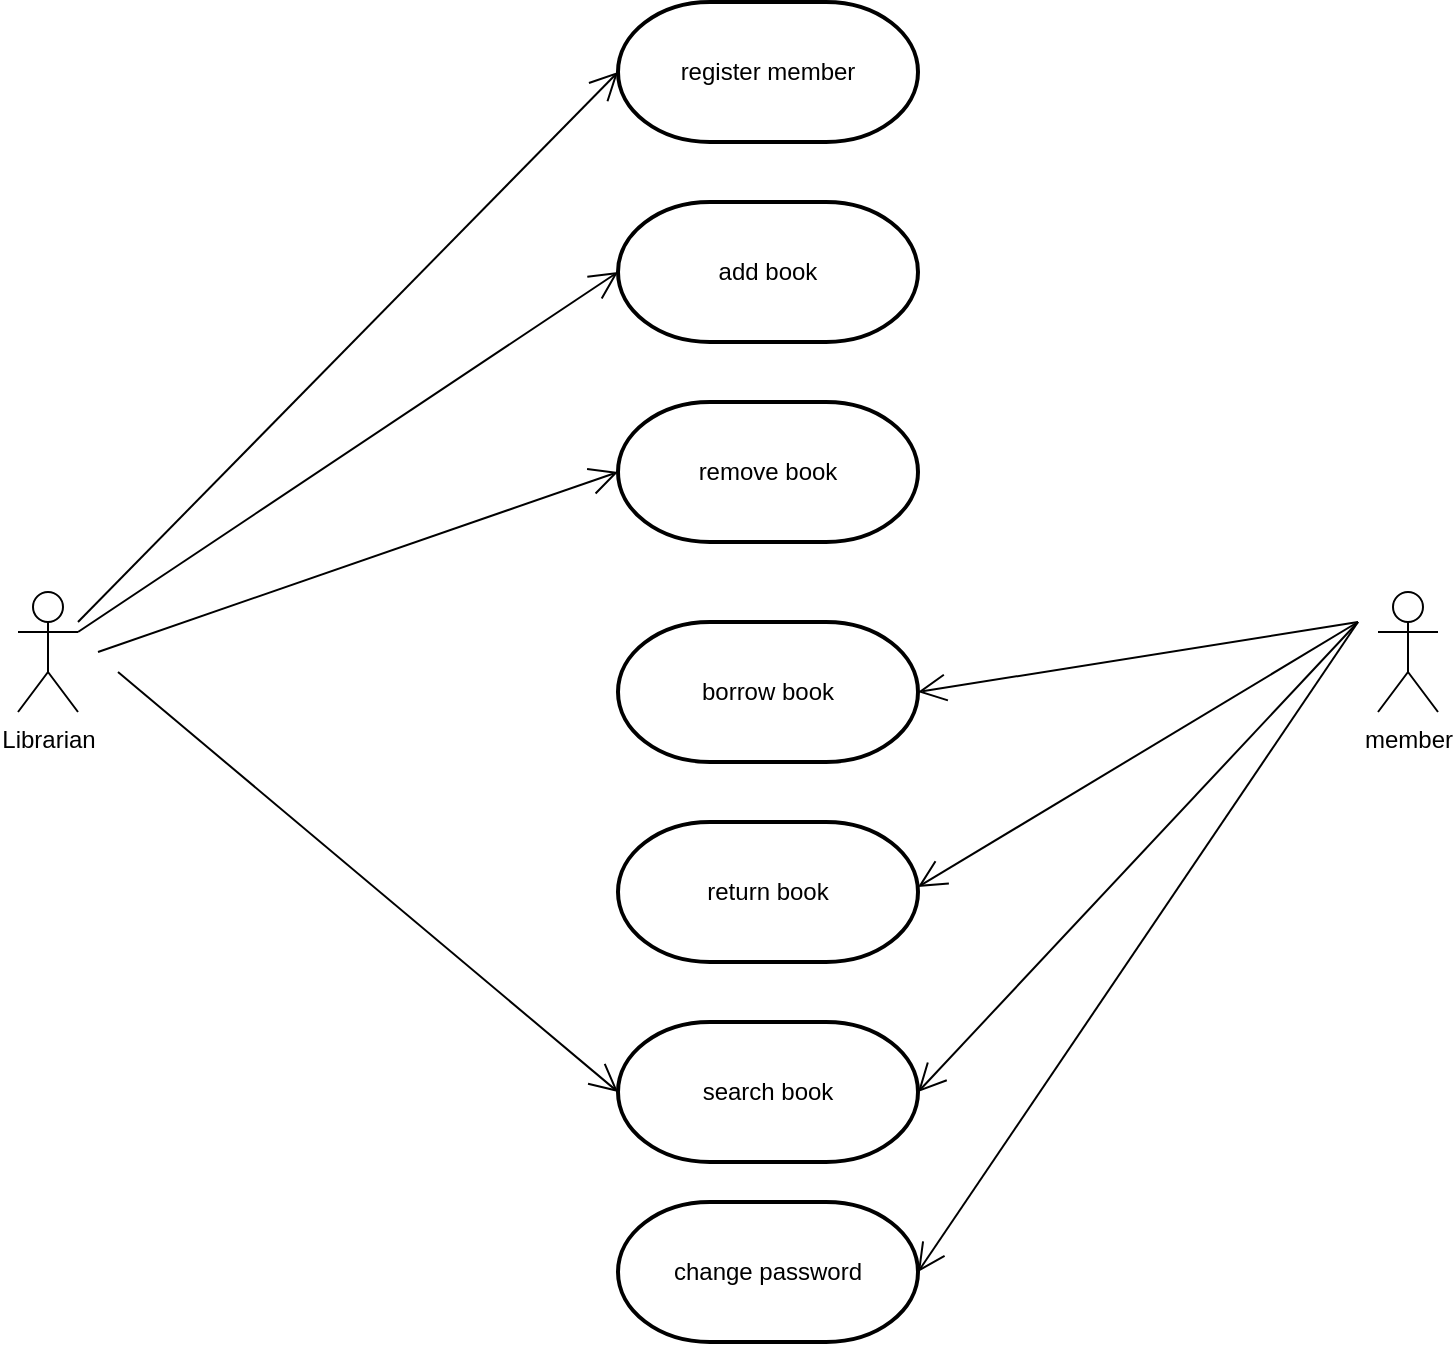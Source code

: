 <mxfile version="26.2.14">
  <diagram name="Page-1" id="l8pNuwBs22VM2I82LbwA">
    <mxGraphModel dx="1389" dy="749" grid="1" gridSize="10" guides="1" tooltips="1" connect="1" arrows="1" fold="1" page="1" pageScale="1" pageWidth="827" pageHeight="1169" math="0" shadow="0">
      <root>
        <mxCell id="0" />
        <mxCell id="1" parent="0" />
        <mxCell id="ZUo21Kr1LNjUbLelsrgs-1" value="Librarian" style="shape=umlActor;verticalLabelPosition=bottom;verticalAlign=top;html=1;outlineConnect=0;" parent="1" vertex="1">
          <mxGeometry x="50" y="555" width="30" height="60" as="geometry" />
        </mxCell>
        <mxCell id="ZUo21Kr1LNjUbLelsrgs-2" value="member" style="shape=umlActor;verticalLabelPosition=bottom;verticalAlign=top;html=1;outlineConnect=0;" parent="1" vertex="1">
          <mxGeometry x="730" y="555" width="30" height="60" as="geometry" />
        </mxCell>
        <mxCell id="ZUo21Kr1LNjUbLelsrgs-5" value="register member" style="strokeWidth=2;html=1;shape=mxgraph.flowchart.terminator;whiteSpace=wrap;" parent="1" vertex="1">
          <mxGeometry x="350" y="260" width="150" height="70" as="geometry" />
        </mxCell>
        <mxCell id="ZUo21Kr1LNjUbLelsrgs-6" value="add book&lt;span style=&quot;color: rgba(0, 0, 0, 0); font-family: monospace; font-size: 0px; text-align: start; text-wrap-mode: nowrap;&quot;&gt;%3CmxGraphModel%3E%3Croot%3E%3CmxCell%20id%3D%220%22%2F%3E%3CmxCell%20id%3D%221%22%20parent%3D%220%22%2F%3E%3CmxCell%20id%3D%222%22%20value%3D%22register%20member%22%20style%3D%22strokeWidth%3D2%3Bhtml%3D1%3Bshape%3Dmxgraph.flowchart.terminator%3BwhiteSpace%3Dwrap%3B%22%20vertex%3D%221%22%20parent%3D%221%22%3E%3CmxGeometry%20x%3D%22350%22%20y%3D%22260%22%20width%3D%22150%22%20height%3D%2270%22%20as%3D%22geometry%22%2F%3E%3C%2FmxCell%3E%3C%2Froot%3E%3C%2FmxGraphModel%3E&lt;/span&gt;" style="strokeWidth=2;html=1;shape=mxgraph.flowchart.terminator;whiteSpace=wrap;" parent="1" vertex="1">
          <mxGeometry x="350" y="360" width="150" height="70" as="geometry" />
        </mxCell>
        <mxCell id="ZUo21Kr1LNjUbLelsrgs-7" value="remove book" style="strokeWidth=2;html=1;shape=mxgraph.flowchart.terminator;whiteSpace=wrap;" parent="1" vertex="1">
          <mxGeometry x="350" y="460" width="150" height="70" as="geometry" />
        </mxCell>
        <mxCell id="ZUo21Kr1LNjUbLelsrgs-8" value="borrow book" style="strokeWidth=2;html=1;shape=mxgraph.flowchart.terminator;whiteSpace=wrap;" parent="1" vertex="1">
          <mxGeometry x="350" y="570" width="150" height="70" as="geometry" />
        </mxCell>
        <mxCell id="ZUo21Kr1LNjUbLelsrgs-9" value="return book" style="strokeWidth=2;html=1;shape=mxgraph.flowchart.terminator;whiteSpace=wrap;" parent="1" vertex="1">
          <mxGeometry x="350" y="670" width="150" height="70" as="geometry" />
        </mxCell>
        <mxCell id="ZUo21Kr1LNjUbLelsrgs-10" value="search book" style="strokeWidth=2;html=1;shape=mxgraph.flowchart.terminator;whiteSpace=wrap;" parent="1" vertex="1">
          <mxGeometry x="350" y="770" width="150" height="70" as="geometry" />
        </mxCell>
        <mxCell id="ZUo21Kr1LNjUbLelsrgs-14" value="" style="endArrow=open;endFill=1;endSize=12;html=1;rounded=0;entryX=0;entryY=0.5;entryDx=0;entryDy=0;entryPerimeter=0;" parent="1" target="ZUo21Kr1LNjUbLelsrgs-5" edge="1">
          <mxGeometry width="160" relative="1" as="geometry">
            <mxPoint x="80" y="570" as="sourcePoint" />
            <mxPoint x="240" y="583" as="targetPoint" />
          </mxGeometry>
        </mxCell>
        <mxCell id="ZUo21Kr1LNjUbLelsrgs-15" value="" style="endArrow=open;endFill=1;endSize=12;html=1;rounded=0;entryX=0;entryY=0.5;entryDx=0;entryDy=0;entryPerimeter=0;" parent="1" source="ZUo21Kr1LNjUbLelsrgs-1" target="ZUo21Kr1LNjUbLelsrgs-6" edge="1">
          <mxGeometry width="160" relative="1" as="geometry">
            <mxPoint x="90" y="590" as="sourcePoint" />
            <mxPoint x="360" y="305" as="targetPoint" />
          </mxGeometry>
        </mxCell>
        <mxCell id="ZUo21Kr1LNjUbLelsrgs-16" value="change password" style="strokeWidth=2;html=1;shape=mxgraph.flowchart.terminator;whiteSpace=wrap;" parent="1" vertex="1">
          <mxGeometry x="350" y="860" width="150" height="70" as="geometry" />
        </mxCell>
        <mxCell id="ZUo21Kr1LNjUbLelsrgs-17" value="" style="endArrow=open;endFill=1;endSize=12;html=1;rounded=0;entryX=0;entryY=0.5;entryDx=0;entryDy=0;entryPerimeter=0;" parent="1" target="ZUo21Kr1LNjUbLelsrgs-7" edge="1">
          <mxGeometry width="160" relative="1" as="geometry">
            <mxPoint x="90" y="585" as="sourcePoint" />
            <mxPoint x="360" y="405" as="targetPoint" />
          </mxGeometry>
        </mxCell>
        <mxCell id="ZUo21Kr1LNjUbLelsrgs-18" value="" style="endArrow=open;endFill=1;endSize=12;html=1;rounded=0;entryX=0;entryY=0.5;entryDx=0;entryDy=0;entryPerimeter=0;" parent="1" target="ZUo21Kr1LNjUbLelsrgs-10" edge="1">
          <mxGeometry width="160" relative="1" as="geometry">
            <mxPoint x="100" y="595" as="sourcePoint" />
            <mxPoint x="370" y="415" as="targetPoint" />
          </mxGeometry>
        </mxCell>
        <mxCell id="ZUo21Kr1LNjUbLelsrgs-19" value="" style="endArrow=open;endFill=1;endSize=12;html=1;rounded=0;entryX=1;entryY=0.5;entryDx=0;entryDy=0;entryPerimeter=0;" parent="1" target="ZUo21Kr1LNjUbLelsrgs-16" edge="1">
          <mxGeometry width="160" relative="1" as="geometry">
            <mxPoint x="720" y="570" as="sourcePoint" />
            <mxPoint x="920" y="825" as="targetPoint" />
          </mxGeometry>
        </mxCell>
        <mxCell id="ZUo21Kr1LNjUbLelsrgs-20" value="" style="endArrow=open;endFill=1;endSize=12;html=1;rounded=0;entryX=1;entryY=0.5;entryDx=0;entryDy=0;entryPerimeter=0;" parent="1" edge="1">
          <mxGeometry width="160" relative="1" as="geometry">
            <mxPoint x="720" y="570" as="sourcePoint" />
            <mxPoint x="500" y="805" as="targetPoint" />
          </mxGeometry>
        </mxCell>
        <mxCell id="ZUo21Kr1LNjUbLelsrgs-21" value="" style="endArrow=open;endFill=1;endSize=12;html=1;rounded=0;entryX=1;entryY=0.5;entryDx=0;entryDy=0;entryPerimeter=0;" parent="1" edge="1">
          <mxGeometry width="160" relative="1" as="geometry">
            <mxPoint x="720" y="570" as="sourcePoint" />
            <mxPoint x="500" y="702.5" as="targetPoint" />
          </mxGeometry>
        </mxCell>
        <mxCell id="ZUo21Kr1LNjUbLelsrgs-22" value="" style="endArrow=open;endFill=1;endSize=12;html=1;rounded=0;entryX=1;entryY=0.5;entryDx=0;entryDy=0;entryPerimeter=0;" parent="1" edge="1">
          <mxGeometry width="160" relative="1" as="geometry">
            <mxPoint x="720" y="570" as="sourcePoint" />
            <mxPoint x="500" y="605" as="targetPoint" />
          </mxGeometry>
        </mxCell>
      </root>
    </mxGraphModel>
  </diagram>
</mxfile>
